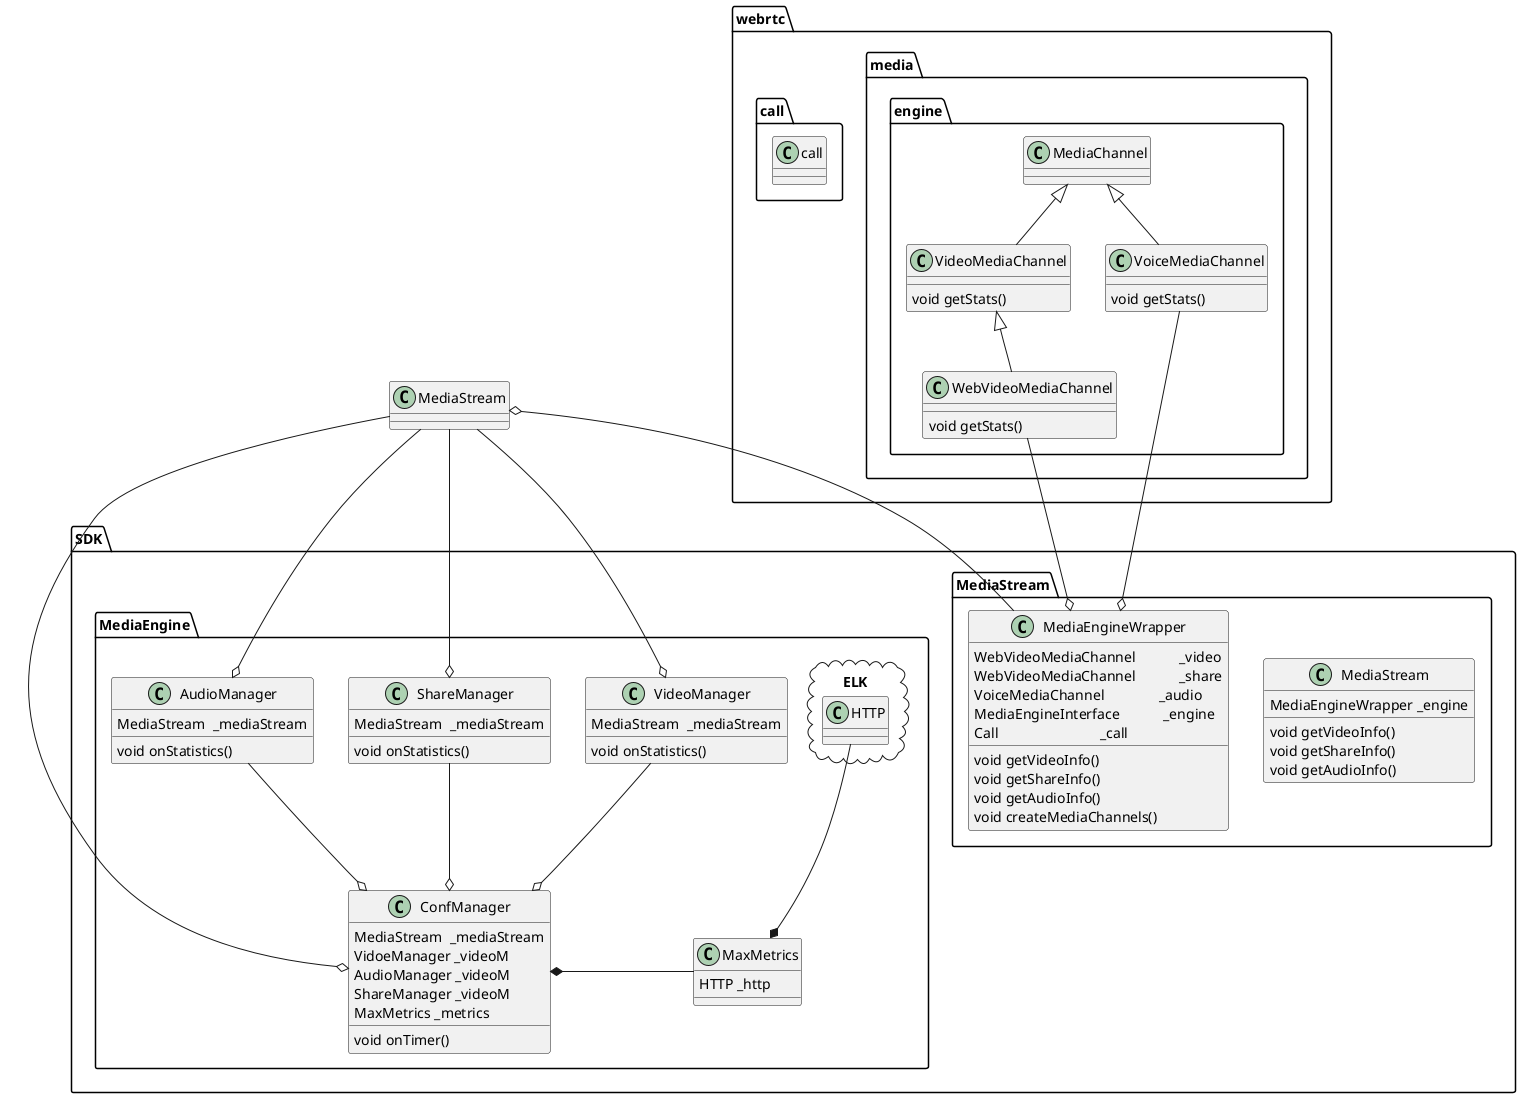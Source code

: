 @startuml

package "webrtc"
{
    package "media.engine"
    {
        class VideoMediaChannel
        {
            void getStats()
        }

        class WebVideoMediaChannel
        {
            void getStats()
        }

        class VoiceMediaChannel
        {
            void getStats()
        }
        class MediaChannel
        {
            
        }

        MediaChannel <|-- VoiceMediaChannel
        MediaChannel <|-- VideoMediaChannel
        VideoMediaChannel <|-- WebVideoMediaChannel
    }

    package "call"
    {
        class call
        {

        }
    }

    
}

package "SDK"
{
    package "MediaStream"
    {
        class MediaStream
        {
            MediaEngineWrapper _engine
            void getVideoInfo()
            void getShareInfo()
            void getAudioInfo()
        }
        
        class MediaEngineWrapper
        {
            WebVideoMediaChannel            _video
            WebVideoMediaChannel            _share
            VoiceMediaChannel               _audio
            MediaEngineInterface            _engine
            Call                            _call
            void getVideoInfo()
            void getShareInfo()
            void getAudioInfo()
            void createMediaChannels()
        }

    }

    package "MediaEngine"
    {

        class VideoManager
        {
            MediaStream  _mediaStream
            void onStatistics()
        }

        class ShareManager
        {
            MediaStream  _mediaStream
            void onStatistics()
        }

        class AudioManager
        {
            MediaStream  _mediaStream
            void onStatistics()
        }

        class MaxMetrics
        {
            HTTP _http
        }
        
        package ELK <<Cloud>>
        {
            class HTTP
        }
        
        class ConfManager
        { 
            MediaStream  _mediaStream
            VidoeManager _videoM
            AudioManager _videoM
            ShareManager _videoM
            MaxMetrics _metrics
            void onTimer()
        }
    }

}



WebVideoMediaChannel --o MediaEngineWrapper
VoiceMediaChannel --o MediaEngineWrapper

MediaEngineWrapper --o MediaStream

VideoManager --o ConfManager
ShareManager --o ConfManager
AudioManager --o ConfManager

MediaStream --o VideoManager
MediaStream --o ShareManager
MediaStream --o AudioManager
MediaStream --o ConfManager
HTTP  --* MaxMetrics
MaxMetrics -left-* ConfManager

@enduml
